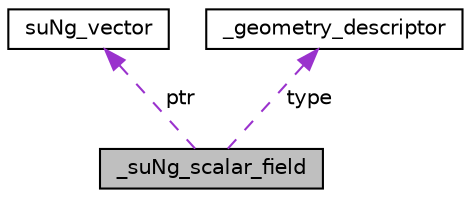 digraph "_suNg_scalar_field"
{
 // LATEX_PDF_SIZE
  edge [fontname="Helvetica",fontsize="10",labelfontname="Helvetica",labelfontsize="10"];
  node [fontname="Helvetica",fontsize="10",shape=record];
  Node1 [label="_suNg_scalar_field",height=0.2,width=0.4,color="black", fillcolor="grey75", style="filled", fontcolor="black",tooltip="SU(N_g) scalar field of SU(N_g) vectors."];
  Node2 -> Node1 [dir="back",color="darkorchid3",fontsize="10",style="dashed",label=" ptr" ];
  Node2 [label="suNg_vector",height=0.2,width=0.4,color="black", fillcolor="white", style="filled",URL="$d3/d0c/structsuNg__vector.html",tooltip=" "];
  Node3 -> Node1 [dir="back",color="darkorchid3",fontsize="10",style="dashed",label=" type" ];
  Node3 [label="_geometry_descriptor",height=0.2,width=0.4,color="black", fillcolor="white", style="filled",URL="$db/d43/struct__geometry__descriptor.html",tooltip=" "];
}
